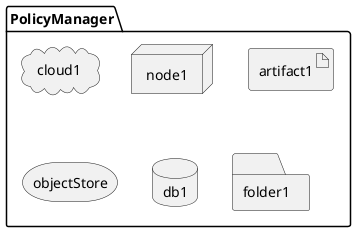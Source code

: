 @startuml

package  PolicyManager {
  cloud cloud1
  node node1
  artifact artifact1
  storage objectStore
  database db1
  folder folder1
}

@enduml

